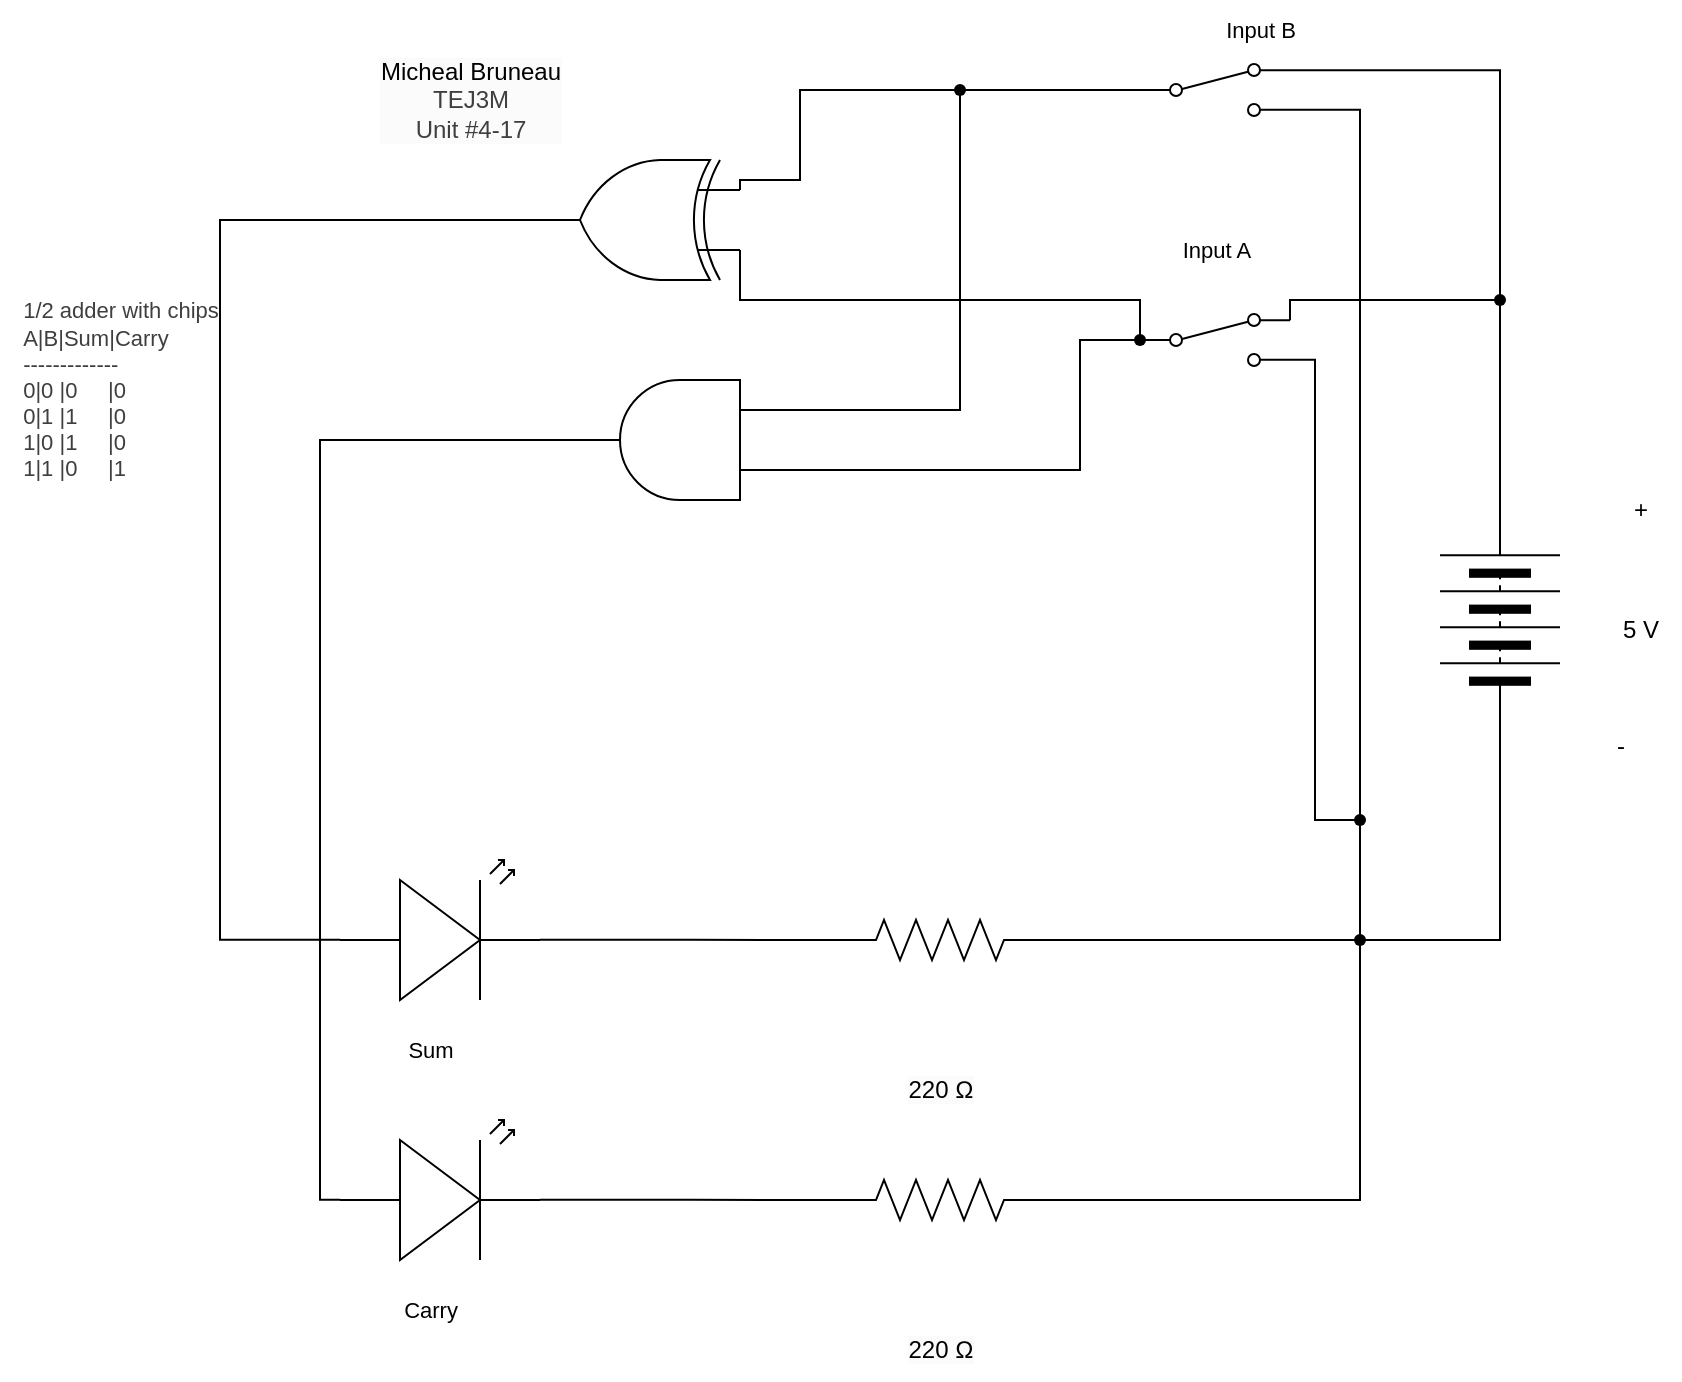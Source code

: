 <mxfile>
    <diagram id="EGhlovG0EvEhjFIeeb7E" name="Page-1">
        <mxGraphModel dx="1184" dy="708" grid="1" gridSize="10" guides="1" tooltips="1" connect="1" arrows="1" fold="1" page="1" pageScale="1" pageWidth="850" pageHeight="1100" math="0" shadow="0">
            <root>
                <mxCell id="0"/>
                <mxCell id="1" parent="0"/>
                <mxCell id="2" value="&lt;span style=&quot;scrollbar-color: rgb(226, 226, 226) rgb(251, 251, 251); background-color: rgb(251, 251, 251); color: rgb(0, 0, 0);&quot;&gt;Micheal Bruneau&lt;/span&gt;&lt;div style=&quot;scrollbar-color: rgb(226, 226, 226) rgb(251, 251, 251); background-color: rgb(251, 251, 251); color: rgb(63, 63, 63);&quot;&gt;TEJ3M&lt;/div&gt;&lt;div style=&quot;scrollbar-color: rgb(226, 226, 226) rgb(251, 251, 251); background-color: rgb(251, 251, 251); color: rgb(63, 63, 63);&quot;&gt;Unit #4-17&lt;/div&gt;" style="text;html=1;align=center;verticalAlign=middle;resizable=0;points=[];autosize=1;strokeColor=none;fillColor=none;" vertex="1" parent="1">
                    <mxGeometry x="190" y="300" width="110" height="60" as="geometry"/>
                </mxCell>
                <mxCell id="3" value="&lt;div style=&quot;scrollbar-color: rgb(226, 226, 226) rgb(251, 251, 251); font-size: 11px; text-align: left; color: rgb(63, 63, 63);&quot;&gt;&lt;span style=&quot;background-color: rgb(255, 255, 255);&quot;&gt;1/2 adder with chips&lt;/span&gt;&lt;/div&gt;&lt;div style=&quot;scrollbar-color: rgb(226, 226, 226) rgb(251, 251, 251); font-size: 11px; text-align: left; color: rgb(63, 63, 63);&quot;&gt;&lt;span style=&quot;color: light-dark(rgb(63, 63, 63), rgb(183, 183, 183));&quot;&gt;A|B|Sum|Carry&lt;/span&gt;&lt;/div&gt;&lt;div style=&quot;color: rgb(63, 63, 63); scrollbar-color: rgb(226, 226, 226) rgb(251, 251, 251); font-size: 11px; text-align: left;&quot;&gt;-------------&lt;/div&gt;&lt;div style=&quot;color: rgb(63, 63, 63); scrollbar-color: rgb(226, 226, 226) rgb(251, 251, 251); font-size: 11px; text-align: left;&quot;&gt;0|0 |0&amp;nbsp; &amp;nbsp; &amp;nbsp;|0&lt;/div&gt;&lt;div style=&quot;color: rgb(63, 63, 63); scrollbar-color: rgb(226, 226, 226) rgb(251, 251, 251); font-size: 11px; text-align: left;&quot;&gt;0|1 |1&amp;nbsp; &amp;nbsp; &amp;nbsp;|0&lt;/div&gt;&lt;div style=&quot;color: rgb(63, 63, 63); scrollbar-color: rgb(226, 226, 226) rgb(251, 251, 251); font-size: 11px; text-align: left;&quot;&gt;1|0 |1&amp;nbsp; &amp;nbsp; &amp;nbsp;|0&lt;/div&gt;&lt;div style=&quot;color: rgb(63, 63, 63); scrollbar-color: rgb(226, 226, 226) rgb(251, 251, 251); font-size: 11px; text-align: left;&quot;&gt;1|1 |0&amp;nbsp; &amp;nbsp; &amp;nbsp;|1&lt;/div&gt;" style="text;html=1;align=center;verticalAlign=middle;resizable=0;points=[];autosize=1;strokeColor=none;fillColor=none;" vertex="1" parent="1">
                    <mxGeometry x="10" y="420" width="120" height="110" as="geometry"/>
                </mxCell>
                <mxCell id="4" style="edgeStyle=orthogonalEdgeStyle;html=1;exitX=1;exitY=0.5;exitDx=0;exitDy=0;endArrow=none;endFill=0;rounded=0;entryX=1;entryY=0.12;entryDx=0;entryDy=0;" edge="1" parent="1" source="6" target="26">
                    <mxGeometry relative="1" as="geometry">
                        <mxPoint x="760" y="305" as="targetPoint"/>
                    </mxGeometry>
                </mxCell>
                <mxCell id="6" value="" style="pointerEvents=1;verticalLabelPosition=bottom;shadow=0;dashed=0;align=center;html=1;verticalAlign=top;shape=mxgraph.electrical.miscellaneous.batteryStack;rotation=-90;" vertex="1" parent="1">
                    <mxGeometry x="710" y="560" width="100" height="60" as="geometry"/>
                </mxCell>
                <mxCell id="7" value="+" style="text;html=1;align=center;verticalAlign=middle;resizable=0;points=[];autosize=1;strokeColor=none;fillColor=none;" vertex="1" parent="1">
                    <mxGeometry x="815" y="520" width="30" height="30" as="geometry"/>
                </mxCell>
                <mxCell id="8" value="-" style="text;html=1;align=center;verticalAlign=middle;resizable=0;points=[];autosize=1;strokeColor=none;fillColor=none;" vertex="1" parent="1">
                    <mxGeometry x="805" y="638" width="30" height="30" as="geometry"/>
                </mxCell>
                <mxCell id="9" value="5 V" style="text;html=1;align=center;verticalAlign=middle;resizable=0;points=[];autosize=1;strokeColor=none;fillColor=none;" vertex="1" parent="1">
                    <mxGeometry x="810" y="580" width="40" height="30" as="geometry"/>
                </mxCell>
                <mxCell id="11" style="edgeStyle=orthogonalEdgeStyle;shape=connector;curved=0;rounded=0;html=1;exitDx=0;exitDy=0;exitPerimeter=0;strokeColor=default;align=center;verticalAlign=middle;fontFamily=Helvetica;fontSize=11;fontColor=default;labelBackgroundColor=default;endArrow=none;endFill=0;entryX=1;entryY=0.88;entryDx=0;entryDy=0;" edge="1" parent="1" source="28" target="23">
                    <mxGeometry relative="1" as="geometry">
                        <mxPoint x="670" y="470" as="targetPoint"/>
                        <Array as="points"/>
                    </mxGeometry>
                </mxCell>
                <mxCell id="13" value="" style="shape=waypoint;sketch=0;fillStyle=solid;size=6;pointerEvents=1;points=[];fillColor=none;resizable=0;rotatable=0;perimeter=centerPerimeter;snapToPoint=1;fontFamily=Helvetica;fontSize=11;fontColor=default;labelBackgroundColor=default;" vertex="1" parent="1">
                    <mxGeometry x="750" y="420" width="20" height="20" as="geometry"/>
                </mxCell>
                <mxCell id="14" style="edgeStyle=orthogonalEdgeStyle;shape=connector;curved=0;rounded=0;html=1;exitX=1;exitY=0.5;exitDx=0;exitDy=0;entryX=1;entryY=0.12;entryDx=0;entryDy=0;strokeColor=default;align=center;verticalAlign=middle;fontFamily=Helvetica;fontSize=11;fontColor=default;labelBackgroundColor=default;endArrow=none;endFill=0;" edge="1" parent="1" source="6" target="23">
                    <mxGeometry relative="1" as="geometry">
                        <Array as="points">
                            <mxPoint x="760" y="430"/>
                            <mxPoint x="655" y="430"/>
                        </Array>
                        <mxPoint x="670" y="430" as="targetPoint"/>
                    </mxGeometry>
                </mxCell>
                <mxCell id="19" value="Input A" style="text;html=1;align=center;verticalAlign=middle;resizable=0;points=[];autosize=1;strokeColor=none;fillColor=none;fontFamily=Helvetica;fontSize=11;fontColor=default;labelBackgroundColor=default;" vertex="1" parent="1">
                    <mxGeometry x="587.5" y="390" width="60" height="30" as="geometry"/>
                </mxCell>
                <mxCell id="20" value="&lt;span style=&quot;color: rgb(0, 0, 0); font-size: 12px; background-color: rgb(251, 251, 251);&quot;&gt;220 Ω&lt;/span&gt;" style="text;html=1;align=center;verticalAlign=middle;resizable=0;points=[];autosize=1;strokeColor=none;fillColor=none;fontFamily=Helvetica;fontSize=11;fontColor=default;labelBackgroundColor=default;" vertex="1" parent="1">
                    <mxGeometry x="450" y="810" width="60" height="30" as="geometry"/>
                </mxCell>
                <mxCell id="21" value="Sum" style="text;html=1;align=center;verticalAlign=middle;resizable=0;points=[];autosize=1;strokeColor=none;fillColor=none;fontFamily=Helvetica;fontSize=11;fontColor=default;labelBackgroundColor=default;" vertex="1" parent="1">
                    <mxGeometry x="200" y="790" width="50" height="30" as="geometry"/>
                </mxCell>
                <mxCell id="22" value="" style="shape=connector;rounded=0;html=1;exitX=0;exitY=0.25;exitDx=0;exitDy=0;exitPerimeter=0;entryDx=0;entryDy=0;entryPerimeter=0;strokeColor=default;align=center;verticalAlign=middle;fontFamily=Helvetica;fontSize=11;fontColor=default;labelBackgroundColor=default;endArrow=none;endFill=0;edgeStyle=orthogonalEdgeStyle;" edge="1" parent="1" source="30">
                    <mxGeometry relative="1" as="geometry">
                        <mxPoint x="390" y="400" as="sourcePoint"/>
                        <mxPoint x="580" y="450" as="targetPoint"/>
                        <Array as="points">
                            <mxPoint x="380" y="430"/>
                            <mxPoint x="580" y="430"/>
                        </Array>
                    </mxGeometry>
                </mxCell>
                <mxCell id="23" value="" style="html=1;shape=mxgraph.electrical.electro-mechanical.twoWaySwitch;aspect=fixed;elSwitchState=2;" vertex="1" parent="1">
                    <mxGeometry x="580" y="437" width="75" height="26" as="geometry"/>
                </mxCell>
                <mxCell id="24" value="Input B" style="text;html=1;align=center;verticalAlign=middle;resizable=0;points=[];autosize=1;strokeColor=none;fillColor=none;fontFamily=Helvetica;fontSize=11;fontColor=default;labelBackgroundColor=default;" vertex="1" parent="1">
                    <mxGeometry x="610" y="280" width="60" height="30" as="geometry"/>
                </mxCell>
                <mxCell id="25" value="" style="shape=connector;rounded=0;html=1;exitX=0;exitY=0.75;exitDx=0;exitDy=0;exitPerimeter=0;entryDx=0;entryDy=0;entryPerimeter=0;strokeColor=default;align=center;verticalAlign=middle;fontFamily=Helvetica;fontSize=11;fontColor=default;labelBackgroundColor=default;endArrow=none;endFill=0;edgeStyle=orthogonalEdgeStyle;" edge="1" parent="1" source="30">
                    <mxGeometry relative="1" as="geometry">
                        <mxPoint x="390" y="370" as="sourcePoint"/>
                        <mxPoint x="580" y="325" as="targetPoint"/>
                        <Array as="points">
                            <mxPoint x="380" y="370"/>
                            <mxPoint x="410" y="370"/>
                            <mxPoint x="410" y="325"/>
                        </Array>
                    </mxGeometry>
                </mxCell>
                <mxCell id="26" value="" style="html=1;shape=mxgraph.electrical.electro-mechanical.twoWaySwitch;aspect=fixed;elSwitchState=2;" vertex="1" parent="1">
                    <mxGeometry x="580" y="312" width="75" height="26" as="geometry"/>
                </mxCell>
                <mxCell id="28" value="" style="shape=waypoint;sketch=0;fillStyle=solid;size=6;pointerEvents=1;points=[];fillColor=none;resizable=0;rotatable=0;perimeter=centerPerimeter;snapToPoint=1;fontFamily=Helvetica;fontSize=11;fontColor=default;labelBackgroundColor=default;" vertex="1" parent="1">
                    <mxGeometry x="680" y="680" width="20" height="20" as="geometry"/>
                </mxCell>
                <mxCell id="30" value="" style="verticalLabelPosition=bottom;shadow=0;dashed=0;align=center;html=1;verticalAlign=top;shape=mxgraph.electrical.logic_gates.logic_gate;operation=xor;rotation=-180;" vertex="1" parent="1">
                    <mxGeometry x="280" y="360" width="100" height="60" as="geometry"/>
                </mxCell>
                <mxCell id="37" value="" style="pointerEvents=1;verticalLabelPosition=bottom;shadow=0;dashed=0;align=center;html=1;verticalAlign=top;shape=mxgraph.electrical.resistors.resistor_2;" vertex="1" parent="1">
                    <mxGeometry x="430" y="740" width="100" height="20" as="geometry"/>
                </mxCell>
                <mxCell id="40" value="" style="verticalLabelPosition=bottom;shadow=0;dashed=0;align=center;html=1;verticalAlign=top;shape=mxgraph.electrical.opto_electronics.led_2;pointerEvents=1;" vertex="1" parent="1">
                    <mxGeometry x="180" y="710" width="100" height="70" as="geometry"/>
                </mxCell>
                <mxCell id="41" style="edgeStyle=orthogonalEdgeStyle;html=1;exitX=1;exitY=0.57;exitDx=0;exitDy=0;exitPerimeter=0;entryX=0;entryY=0.5;entryDx=0;entryDy=0;entryPerimeter=0;rounded=0;endArrow=none;endFill=0;" edge="1" parent="1" source="40" target="37">
                    <mxGeometry relative="1" as="geometry"/>
                </mxCell>
                <mxCell id="42" style="edgeStyle=orthogonalEdgeStyle;shape=connector;rounded=0;html=1;exitX=1;exitY=0.5;exitDx=0;exitDy=0;exitPerimeter=0;entryX=0;entryY=0.57;entryDx=0;entryDy=0;entryPerimeter=0;strokeColor=default;align=center;verticalAlign=middle;fontFamily=Helvetica;fontSize=11;fontColor=default;labelBackgroundColor=default;endArrow=none;endFill=0;" edge="1" parent="1" source="30" target="40">
                    <mxGeometry relative="1" as="geometry">
                        <Array as="points">
                            <mxPoint x="120" y="390"/>
                            <mxPoint x="120" y="750"/>
                        </Array>
                    </mxGeometry>
                </mxCell>
                <mxCell id="44" value="" style="verticalLabelPosition=bottom;shadow=0;dashed=0;align=center;html=1;verticalAlign=top;shape=mxgraph.electrical.logic_gates.logic_gate;operation=and;fontFamily=Helvetica;fontSize=11;fontColor=default;labelBackgroundColor=default;rotation=-180;" vertex="1" parent="1">
                    <mxGeometry x="300" y="470" width="100" height="60" as="geometry"/>
                </mxCell>
                <mxCell id="45" style="edgeStyle=orthogonalEdgeStyle;shape=connector;rounded=0;html=1;exitDx=0;exitDy=0;entryX=0;entryY=0.75;entryDx=0;entryDy=0;entryPerimeter=0;strokeColor=default;align=center;verticalAlign=middle;fontFamily=Helvetica;fontSize=11;fontColor=default;labelBackgroundColor=default;endArrow=none;endFill=0;" edge="1" parent="1" source="49" target="44">
                    <mxGeometry relative="1" as="geometry">
                        <Array as="points">
                            <mxPoint x="490" y="485"/>
                        </Array>
                    </mxGeometry>
                </mxCell>
                <mxCell id="46" style="edgeStyle=orthogonalEdgeStyle;shape=connector;rounded=0;html=1;exitX=0;exitY=0.5;exitDx=0;exitDy=0;entryX=0;entryY=0.25;entryDx=0;entryDy=0;entryPerimeter=0;strokeColor=default;align=center;verticalAlign=middle;fontFamily=Helvetica;fontSize=11;fontColor=default;labelBackgroundColor=default;endArrow=none;endFill=0;" edge="1" parent="1" source="23" target="44">
                    <mxGeometry relative="1" as="geometry">
                        <Array as="points">
                            <mxPoint x="550" y="450"/>
                            <mxPoint x="550" y="515"/>
                        </Array>
                    </mxGeometry>
                </mxCell>
                <mxCell id="48" value="" style="shape=waypoint;sketch=0;fillStyle=solid;size=6;pointerEvents=1;points=[];fillColor=none;resizable=0;rotatable=0;perimeter=centerPerimeter;snapToPoint=1;fontFamily=Helvetica;fontSize=11;fontColor=default;labelBackgroundColor=default;" vertex="1" parent="1">
                    <mxGeometry x="570" y="440" width="20" height="20" as="geometry"/>
                </mxCell>
                <mxCell id="50" value="" style="edgeStyle=orthogonalEdgeStyle;shape=connector;rounded=0;html=1;exitX=0;exitY=0.5;exitDx=0;exitDy=0;entryDx=0;entryDy=0;entryPerimeter=0;strokeColor=default;align=center;verticalAlign=middle;fontFamily=Helvetica;fontSize=11;fontColor=default;labelBackgroundColor=default;endArrow=none;endFill=0;" edge="1" parent="1" source="26" target="49">
                    <mxGeometry relative="1" as="geometry">
                        <mxPoint x="580" y="325" as="sourcePoint"/>
                        <mxPoint x="400" y="485" as="targetPoint"/>
                    </mxGeometry>
                </mxCell>
                <mxCell id="49" value="" style="shape=waypoint;sketch=0;fillStyle=solid;size=6;pointerEvents=1;points=[];fillColor=none;resizable=0;rotatable=0;perimeter=centerPerimeter;snapToPoint=1;fontFamily=Helvetica;fontSize=11;fontColor=default;labelBackgroundColor=default;" vertex="1" parent="1">
                    <mxGeometry x="480" y="315" width="20" height="20" as="geometry"/>
                </mxCell>
                <mxCell id="52" value="&lt;span style=&quot;color: rgb(0, 0, 0); font-size: 12px; background-color: rgb(251, 251, 251);&quot;&gt;220 Ω&lt;/span&gt;" style="text;html=1;align=center;verticalAlign=middle;resizable=0;points=[];autosize=1;strokeColor=none;fillColor=none;fontFamily=Helvetica;fontSize=11;fontColor=default;labelBackgroundColor=default;" vertex="1" parent="1">
                    <mxGeometry x="450" y="940" width="60" height="30" as="geometry"/>
                </mxCell>
                <mxCell id="53" value="Carry" style="text;html=1;align=center;verticalAlign=middle;resizable=0;points=[];autosize=1;strokeColor=none;fillColor=none;fontFamily=Helvetica;fontSize=11;fontColor=default;labelBackgroundColor=default;" vertex="1" parent="1">
                    <mxGeometry x="200" y="920" width="50" height="30" as="geometry"/>
                </mxCell>
                <mxCell id="54" value="" style="pointerEvents=1;verticalLabelPosition=bottom;shadow=0;dashed=0;align=center;html=1;verticalAlign=top;shape=mxgraph.electrical.resistors.resistor_2;" vertex="1" parent="1">
                    <mxGeometry x="430" y="870" width="100" height="20" as="geometry"/>
                </mxCell>
                <mxCell id="55" value="" style="verticalLabelPosition=bottom;shadow=0;dashed=0;align=center;html=1;verticalAlign=top;shape=mxgraph.electrical.opto_electronics.led_2;pointerEvents=1;" vertex="1" parent="1">
                    <mxGeometry x="180" y="840" width="100" height="70" as="geometry"/>
                </mxCell>
                <mxCell id="56" style="edgeStyle=orthogonalEdgeStyle;html=1;exitX=1;exitY=0.57;exitDx=0;exitDy=0;exitPerimeter=0;entryX=0;entryY=0.5;entryDx=0;entryDy=0;entryPerimeter=0;rounded=0;endArrow=none;endFill=0;" edge="1" parent="1" source="55" target="54">
                    <mxGeometry relative="1" as="geometry"/>
                </mxCell>
                <mxCell id="57" style="edgeStyle=orthogonalEdgeStyle;shape=connector;rounded=0;html=1;exitX=1;exitY=0.5;exitDx=0;exitDy=0;exitPerimeter=0;entryX=0;entryY=0.57;entryDx=0;entryDy=0;entryPerimeter=0;strokeColor=default;align=center;verticalAlign=middle;fontFamily=Helvetica;fontSize=11;fontColor=default;labelBackgroundColor=default;endArrow=none;endFill=0;" edge="1" parent="1" source="44" target="55">
                    <mxGeometry relative="1" as="geometry"/>
                </mxCell>
                <mxCell id="58" style="edgeStyle=orthogonalEdgeStyle;shape=connector;rounded=0;html=1;exitX=1;exitY=0.5;exitDx=0;exitDy=0;exitPerimeter=0;entryX=-0.062;entryY=0.669;entryDx=0;entryDy=0;entryPerimeter=0;strokeColor=default;align=center;verticalAlign=middle;fontFamily=Helvetica;fontSize=11;fontColor=default;labelBackgroundColor=default;endArrow=none;endFill=0;" edge="1" parent="1" source="37" target="18">
                    <mxGeometry relative="1" as="geometry"/>
                </mxCell>
                <mxCell id="59" style="edgeStyle=orthogonalEdgeStyle;shape=connector;rounded=0;html=1;exitX=1;exitY=0.5;exitDx=0;exitDy=0;exitPerimeter=0;entryX=0.662;entryY=0.841;entryDx=0;entryDy=0;entryPerimeter=0;strokeColor=default;align=center;verticalAlign=middle;fontFamily=Helvetica;fontSize=11;fontColor=default;labelBackgroundColor=default;endArrow=none;endFill=0;" edge="1" parent="1" source="54" target="18">
                    <mxGeometry relative="1" as="geometry"/>
                </mxCell>
                <mxCell id="60" style="edgeStyle=orthogonalEdgeStyle;shape=connector;rounded=0;html=1;exitX=0;exitY=0.5;exitDx=0;exitDy=0;entryX=1.179;entryY=0.738;entryDx=0;entryDy=0;entryPerimeter=0;strokeColor=default;align=center;verticalAlign=middle;fontFamily=Helvetica;fontSize=11;fontColor=default;labelBackgroundColor=default;endArrow=none;endFill=0;" edge="1" parent="1" source="6" target="18">
                    <mxGeometry relative="1" as="geometry">
                        <Array as="points">
                            <mxPoint x="760" y="750"/>
                        </Array>
                    </mxGeometry>
                </mxCell>
                <mxCell id="62" style="edgeStyle=orthogonalEdgeStyle;shape=connector;rounded=0;html=1;exitDx=0;exitDy=0;entryX=0.386;entryY=0.152;entryDx=0;entryDy=0;entryPerimeter=0;strokeColor=default;align=center;verticalAlign=middle;fontFamily=Helvetica;fontSize=11;fontColor=default;labelBackgroundColor=default;endArrow=none;endFill=0;" edge="1" parent="1" source="18" target="28">
                    <mxGeometry relative="1" as="geometry"/>
                </mxCell>
                <mxCell id="66" value="" style="edgeStyle=orthogonalEdgeStyle;shape=connector;rounded=0;html=1;exitX=1;exitY=0.88;exitDx=0;exitDy=0;entryDx=0;entryDy=0;entryPerimeter=0;strokeColor=default;align=center;verticalAlign=middle;fontFamily=Helvetica;fontSize=11;fontColor=default;labelBackgroundColor=default;endArrow=none;endFill=0;" edge="1" parent="1" source="26" target="18">
                    <mxGeometry relative="1" as="geometry">
                        <mxPoint x="655" y="335" as="sourcePoint"/>
                        <mxPoint x="690" y="690" as="targetPoint"/>
                    </mxGeometry>
                </mxCell>
                <mxCell id="18" value="" style="shape=waypoint;sketch=0;fillStyle=solid;size=6;pointerEvents=1;points=[];fillColor=none;resizable=0;rotatable=0;perimeter=centerPerimeter;snapToPoint=1;fontFamily=Helvetica;fontSize=11;fontColor=default;labelBackgroundColor=default;" vertex="1" parent="1">
                    <mxGeometry x="680" y="740" width="20" height="20" as="geometry"/>
                </mxCell>
            </root>
        </mxGraphModel>
    </diagram>
</mxfile>